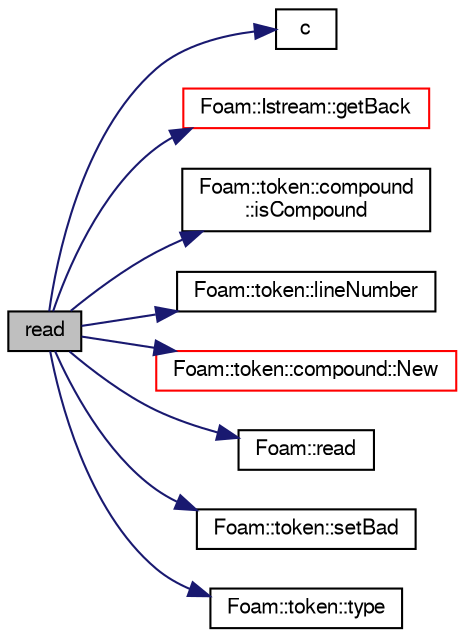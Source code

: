 digraph "read"
{
  bgcolor="transparent";
  edge [fontname="FreeSans",fontsize="10",labelfontname="FreeSans",labelfontsize="10"];
  node [fontname="FreeSans",fontsize="10",shape=record];
  rankdir="LR";
  Node1 [label="read",height=0.2,width=0.4,color="black", fillcolor="grey75", style="filled" fontcolor="black"];
  Node1 -> Node2 [color="midnightblue",fontsize="10",style="solid",fontname="FreeSans"];
  Node2 [label="c",height=0.2,width=0.4,color="black",URL="$a02962.html#a8dab7e96d4b85810ba0c8217fad6f741"];
  Node1 -> Node3 [color="midnightblue",fontsize="10",style="solid",fontname="FreeSans"];
  Node3 [label="Foam::Istream::getBack",height=0.2,width=0.4,color="red",URL="$a01162.html#afff956fe7625beb7b7966ba33d974046",tooltip="Get the put back token if there is one and return true. "];
  Node1 -> Node4 [color="midnightblue",fontsize="10",style="solid",fontname="FreeSans"];
  Node4 [label="Foam::token::compound\l::isCompound",height=0.2,width=0.4,color="black",URL="$a00322.html#a5526b1ed4c0af8c93b921751f9beec9d",tooltip="Return true if name is a compound type. "];
  Node1 -> Node5 [color="midnightblue",fontsize="10",style="solid",fontname="FreeSans"];
  Node5 [label="Foam::token::lineNumber",height=0.2,width=0.4,color="black",URL="$a02548.html#ada61e595ebb9210890710f2e471cdfac"];
  Node1 -> Node6 [color="midnightblue",fontsize="10",style="solid",fontname="FreeSans"];
  Node6 [label="Foam::token::compound::New",height=0.2,width=0.4,color="red",URL="$a00322.html#a25edcfdc601d8f20a0924b57f88a3e6e",tooltip="Select null constructed. "];
  Node1 -> Node7 [color="midnightblue",fontsize="10",style="solid",fontname="FreeSans"];
  Node7 [label="Foam::read",height=0.2,width=0.4,color="black",URL="$a10237.html#a18efc6d016047ec7c6d5150d913d8c34"];
  Node1 -> Node8 [color="midnightblue",fontsize="10",style="solid",fontname="FreeSans"];
  Node8 [label="Foam::token::setBad",height=0.2,width=0.4,color="black",URL="$a02548.html#a638b33dd25b3cd8ea7e846f04fd6a6a3",tooltip="Set bad. "];
  Node1 -> Node9 [color="midnightblue",fontsize="10",style="solid",fontname="FreeSans"];
  Node9 [label="Foam::token::type",height=0.2,width=0.4,color="black",URL="$a02548.html#a98bdb20ceaa16e1ea21c053ad17c0aa7"];
}

